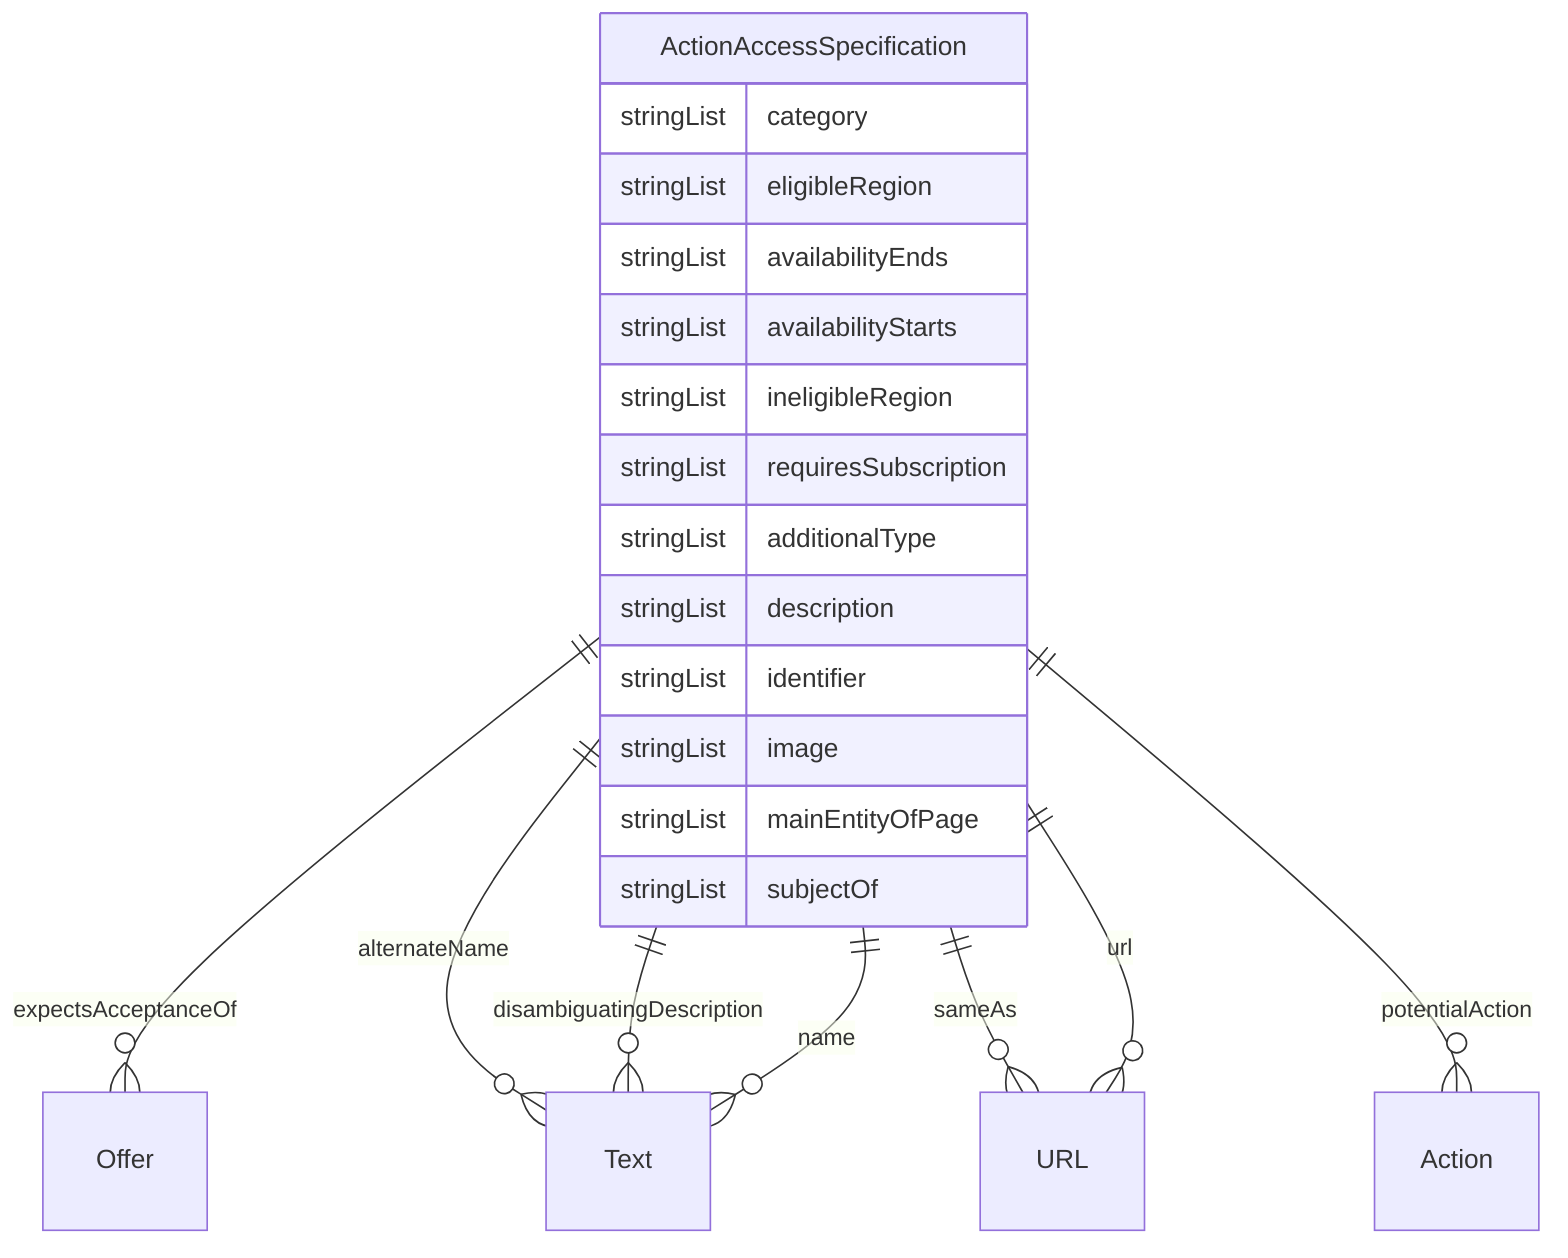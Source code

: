 erDiagram
ActionAccessSpecification {
    stringList category  
    stringList eligibleRegion  
    stringList availabilityEnds  
    stringList availabilityStarts  
    stringList ineligibleRegion  
    stringList requiresSubscription  
    stringList additionalType  
    stringList description  
    stringList identifier  
    stringList image  
    stringList mainEntityOfPage  
    stringList subjectOf  
}

ActionAccessSpecification ||--}o Offer : "expectsAcceptanceOf"
ActionAccessSpecification ||--}o Text : "alternateName"
ActionAccessSpecification ||--}o Text : "disambiguatingDescription"
ActionAccessSpecification ||--}o Text : "name"
ActionAccessSpecification ||--}o URL : "sameAs"
ActionAccessSpecification ||--}o Action : "potentialAction"
ActionAccessSpecification ||--}o URL : "url"